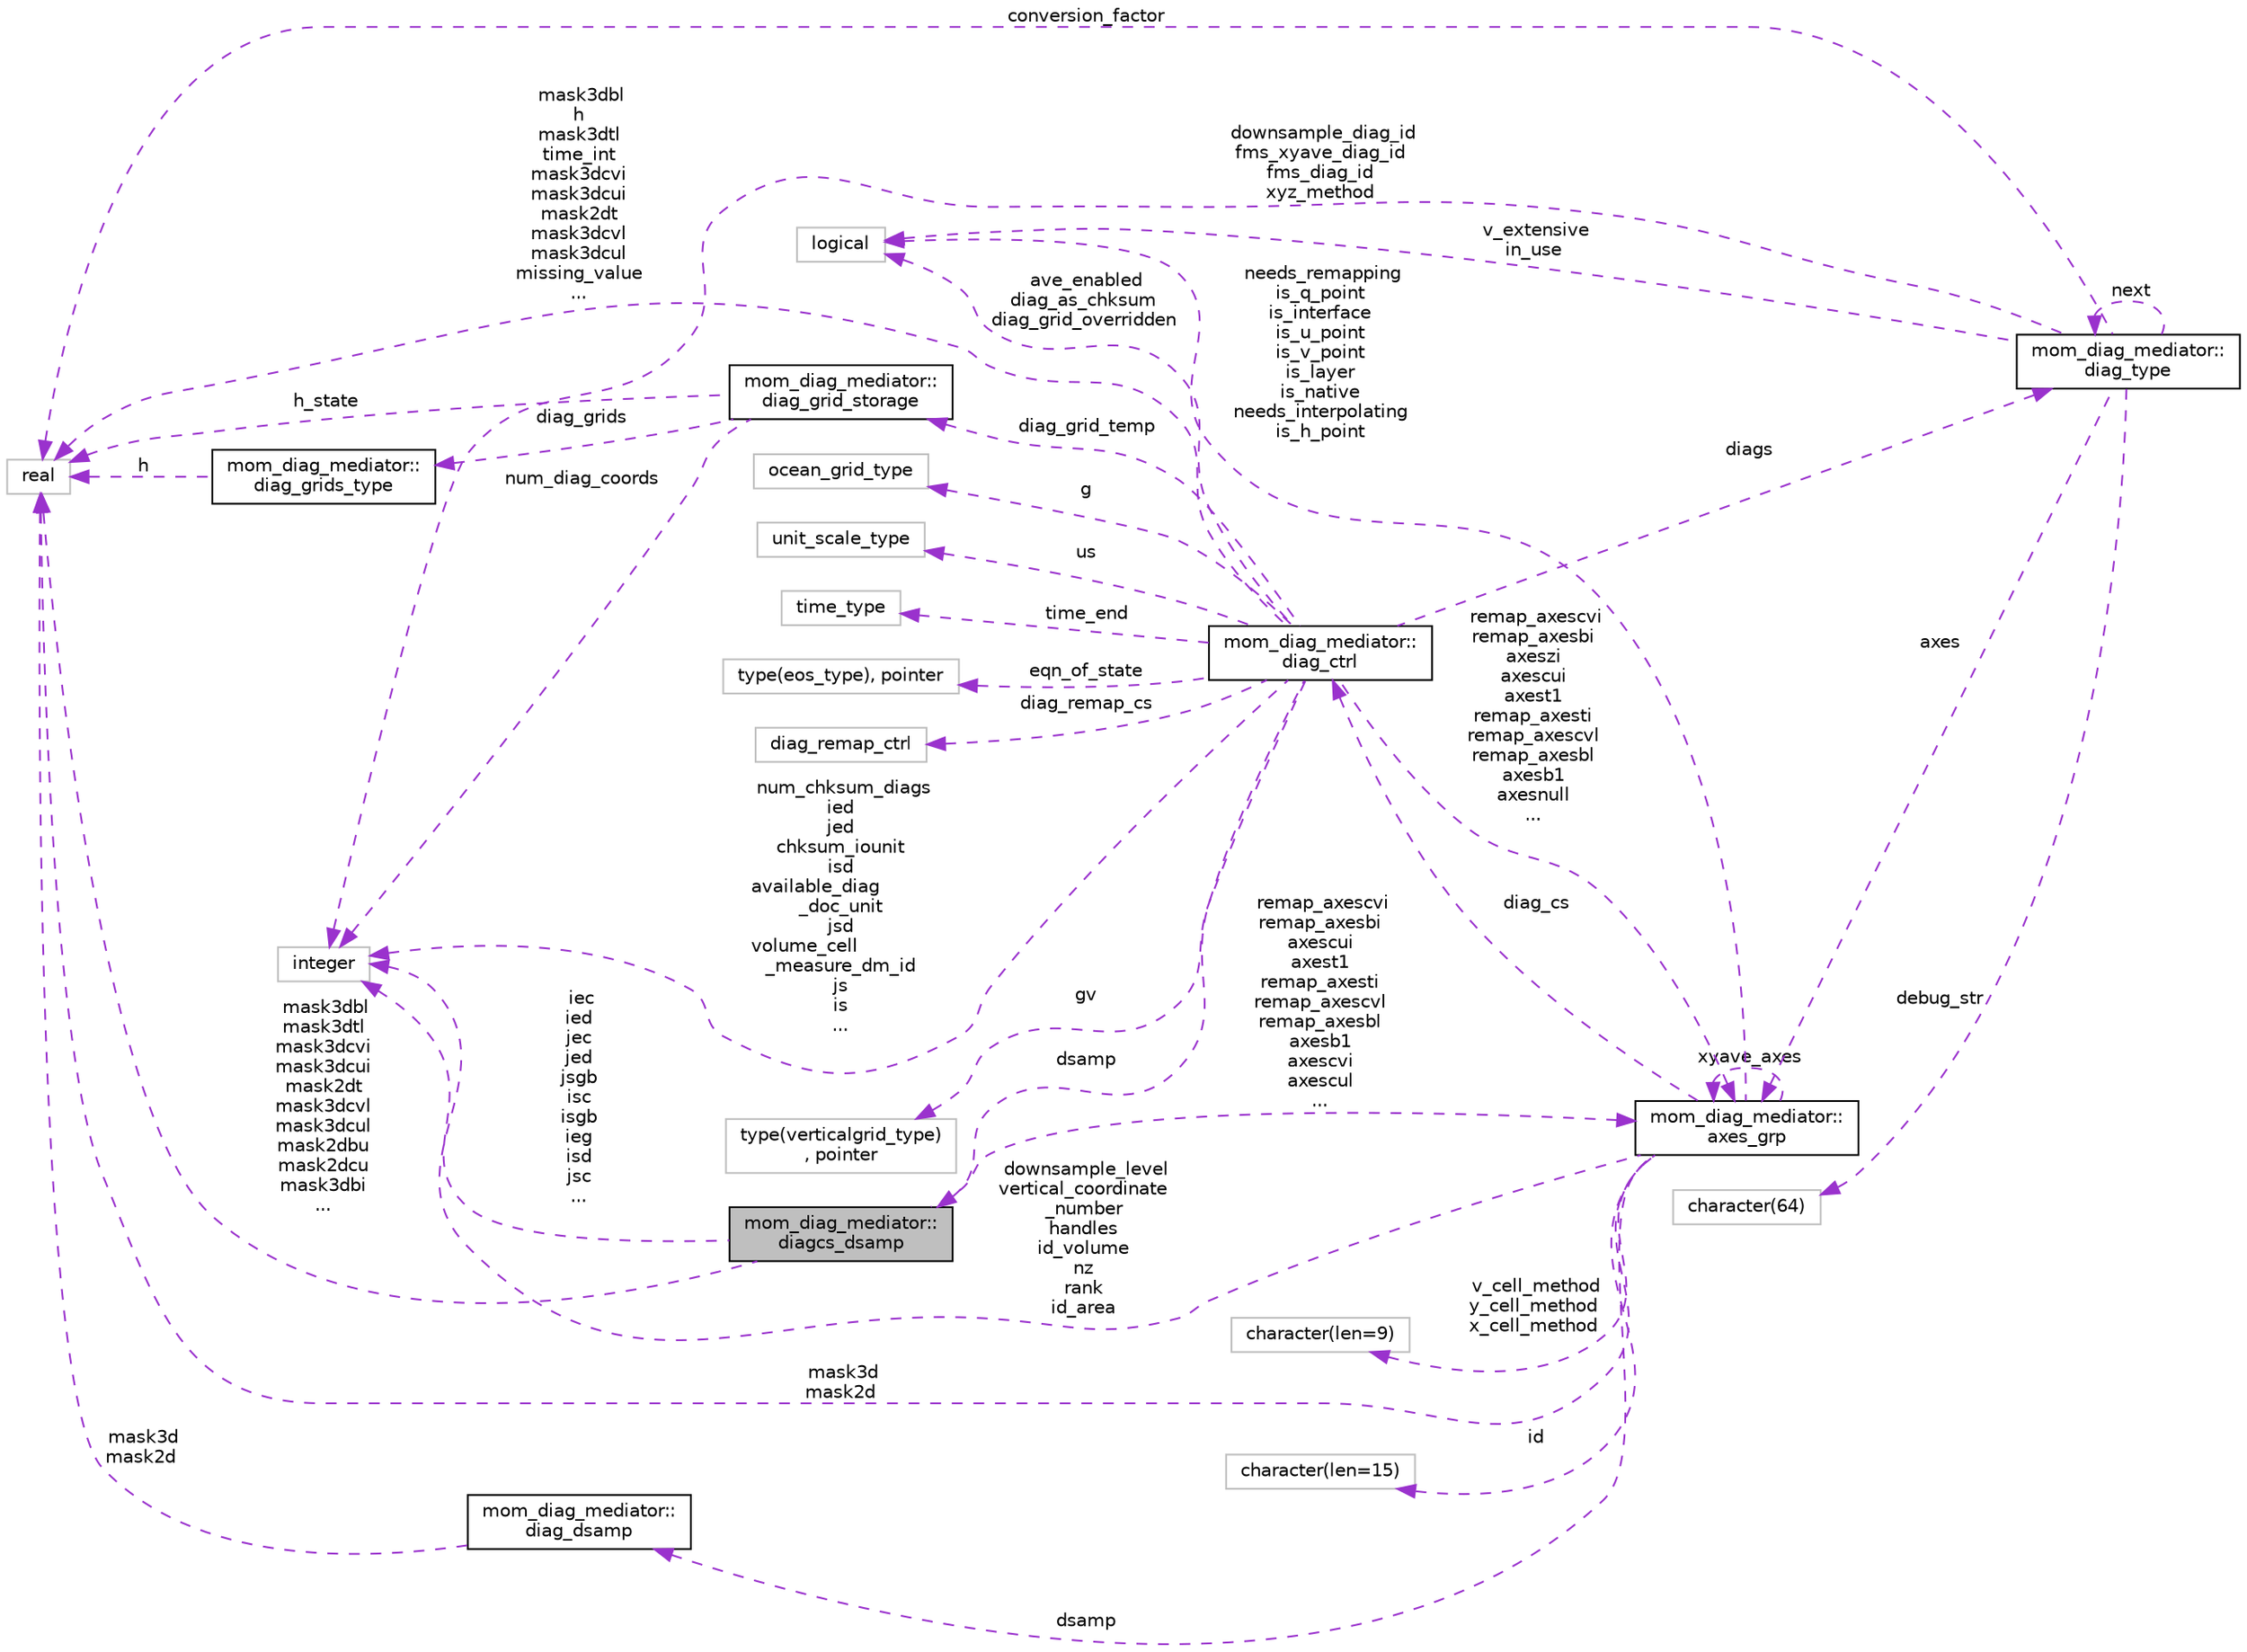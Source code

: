 digraph "mom_diag_mediator::diagcs_dsamp"
{
 // INTERACTIVE_SVG=YES
 // LATEX_PDF_SIZE
  edge [fontname="Helvetica",fontsize="10",labelfontname="Helvetica",labelfontsize="10"];
  node [fontname="Helvetica",fontsize="10",shape=record];
  rankdir="LR";
  Node1 [label="mom_diag_mediator::\ldiagcs_dsamp",height=0.2,width=0.4,color="black", fillcolor="grey75", style="filled", fontcolor="black",tooltip="Container for down sampling information."];
  Node2 -> Node1 [dir="back",color="darkorchid3",fontsize="10",style="dashed",label=" remap_axescvi\nremap_axesbi\naxescui\naxest1\nremap_axesti\nremap_axescvl\nremap_axesbl\naxesb1\naxescvi\naxescul\n..." ,fontname="Helvetica"];
  Node2 [label="mom_diag_mediator::\laxes_grp",height=0.2,width=0.4,color="black", fillcolor="white", style="filled",URL="$structmom__diag__mediator_1_1axes__grp.html",tooltip="A group of 1D axes that comprise a 1D/2D/3D mesh."];
  Node3 -> Node2 [dir="back",color="darkorchid3",fontsize="10",style="dashed",label=" needs_remapping\nis_q_point\nis_interface\nis_u_point\nis_v_point\nis_layer\nis_native\nneeds_interpolating\nis_h_point" ,fontname="Helvetica"];
  Node3 [label="logical",height=0.2,width=0.4,color="grey75", fillcolor="white", style="filled",tooltip=" "];
  Node4 -> Node2 [dir="back",color="darkorchid3",fontsize="10",style="dashed",label=" diag_cs" ,fontname="Helvetica"];
  Node4 [label="mom_diag_mediator::\ldiag_ctrl",height=0.2,width=0.4,color="black", fillcolor="white", style="filled",URL="$structmom__diag__mediator_1_1diag__ctrl.html",tooltip="The following data type a list of diagnostic fields an their variants, as well as variables that cont..."];
  Node3 -> Node4 [dir="back",color="darkorchid3",fontsize="10",style="dashed",label=" ave_enabled\ndiag_as_chksum\ndiag_grid_overridden" ,fontname="Helvetica"];
  Node5 -> Node4 [dir="back",color="darkorchid3",fontsize="10",style="dashed",label=" us" ,fontname="Helvetica"];
  Node5 [label="unit_scale_type",height=0.2,width=0.4,color="grey75", fillcolor="white", style="filled",tooltip=" "];
  Node6 -> Node4 [dir="back",color="darkorchid3",fontsize="10",style="dashed",label=" diag_grid_temp" ,fontname="Helvetica"];
  Node6 [label="mom_diag_mediator::\ldiag_grid_storage",height=0.2,width=0.4,color="black", fillcolor="white", style="filled",URL="$structmom__diag__mediator_1_1diag__grid__storage.html",tooltip="Stores all the remapping grids and the model's native space thicknesses."];
  Node7 -> Node6 [dir="back",color="darkorchid3",fontsize="10",style="dashed",label=" diag_grids" ,fontname="Helvetica"];
  Node7 [label="mom_diag_mediator::\ldiag_grids_type",height=0.2,width=0.4,color="black", fillcolor="white", style="filled",URL="$structmom__diag__mediator_1_1diag__grids__type.html",tooltip="Contains an array to store a diagnostic target grid."];
  Node8 -> Node7 [dir="back",color="darkorchid3",fontsize="10",style="dashed",label=" h" ,fontname="Helvetica"];
  Node8 [label="real",height=0.2,width=0.4,color="grey75", fillcolor="white", style="filled",tooltip=" "];
  Node8 -> Node6 [dir="back",color="darkorchid3",fontsize="10",style="dashed",label=" h_state" ,fontname="Helvetica"];
  Node9 -> Node6 [dir="back",color="darkorchid3",fontsize="10",style="dashed",label=" num_diag_coords" ,fontname="Helvetica"];
  Node9 [label="integer",height=0.2,width=0.4,color="grey75", fillcolor="white", style="filled",tooltip=" "];
  Node10 -> Node4 [dir="back",color="darkorchid3",fontsize="10",style="dashed",label=" diags" ,fontname="Helvetica"];
  Node10 [label="mom_diag_mediator::\ldiag_type",height=0.2,width=0.4,color="black", fillcolor="white", style="filled",URL="$structmom__diag__mediator_1_1diag__type.html",tooltip="This type is used to represent a diagnostic at the diag_mediator level."];
  Node3 -> Node10 [dir="back",color="darkorchid3",fontsize="10",style="dashed",label=" v_extensive\nin_use" ,fontname="Helvetica"];
  Node10 -> Node10 [dir="back",color="darkorchid3",fontsize="10",style="dashed",label=" next" ,fontname="Helvetica"];
  Node11 -> Node10 [dir="back",color="darkorchid3",fontsize="10",style="dashed",label=" debug_str" ,fontname="Helvetica"];
  Node11 [label="character(64)",height=0.2,width=0.4,color="grey75", fillcolor="white", style="filled",tooltip=" "];
  Node2 -> Node10 [dir="back",color="darkorchid3",fontsize="10",style="dashed",label=" axes" ,fontname="Helvetica"];
  Node8 -> Node10 [dir="back",color="darkorchid3",fontsize="10",style="dashed",label=" conversion_factor" ,fontname="Helvetica"];
  Node9 -> Node10 [dir="back",color="darkorchid3",fontsize="10",style="dashed",label=" downsample_diag_id\nfms_xyave_diag_id\nfms_diag_id\nxyz_method" ,fontname="Helvetica"];
  Node12 -> Node4 [dir="back",color="darkorchid3",fontsize="10",style="dashed",label=" time_end" ,fontname="Helvetica"];
  Node12 [label="time_type",height=0.2,width=0.4,color="grey75", fillcolor="white", style="filled",tooltip=" "];
  Node13 -> Node4 [dir="back",color="darkorchid3",fontsize="10",style="dashed",label=" eqn_of_state" ,fontname="Helvetica"];
  Node13 [label="type(eos_type), pointer",height=0.2,width=0.4,color="grey75", fillcolor="white", style="filled",tooltip=" "];
  Node14 -> Node4 [dir="back",color="darkorchid3",fontsize="10",style="dashed",label=" diag_remap_cs" ,fontname="Helvetica"];
  Node14 [label="diag_remap_ctrl",height=0.2,width=0.4,color="grey75", fillcolor="white", style="filled",tooltip=" "];
  Node1 -> Node4 [dir="back",color="darkorchid3",fontsize="10",style="dashed",label=" dsamp" ,fontname="Helvetica"];
  Node2 -> Node4 [dir="back",color="darkorchid3",fontsize="10",style="dashed",label=" remap_axescvi\nremap_axesbi\naxeszi\naxescui\naxest1\nremap_axesti\nremap_axescvl\nremap_axesbl\naxesb1\naxesnull\n..." ,fontname="Helvetica"];
  Node15 -> Node4 [dir="back",color="darkorchid3",fontsize="10",style="dashed",label=" gv" ,fontname="Helvetica"];
  Node15 [label="type(verticalgrid_type)\l, pointer",height=0.2,width=0.4,color="grey75", fillcolor="white", style="filled",tooltip=" "];
  Node16 -> Node4 [dir="back",color="darkorchid3",fontsize="10",style="dashed",label=" g" ,fontname="Helvetica"];
  Node16 [label="ocean_grid_type",height=0.2,width=0.4,color="grey75", fillcolor="white", style="filled",tooltip=" "];
  Node8 -> Node4 [dir="back",color="darkorchid3",fontsize="10",style="dashed",label=" mask3dbl\nh\nmask3dtl\ntime_int\nmask3dcvi\nmask3dcui\nmask2dt\nmask3dcvl\nmask3dcul\nmissing_value\n..." ,fontname="Helvetica"];
  Node9 -> Node4 [dir="back",color="darkorchid3",fontsize="10",style="dashed",label=" num_chksum_diags\nied\njed\nchksum_iounit\nisd\navailable_diag\l_doc_unit\njsd\nvolume_cell\l_measure_dm_id\njs\nis\n..." ,fontname="Helvetica"];
  Node17 -> Node2 [dir="back",color="darkorchid3",fontsize="10",style="dashed",label=" v_cell_method\ny_cell_method\nx_cell_method" ,fontname="Helvetica"];
  Node17 [label="character(len=9)",height=0.2,width=0.4,color="grey75", fillcolor="white", style="filled",tooltip=" "];
  Node2 -> Node2 [dir="back",color="darkorchid3",fontsize="10",style="dashed",label=" xyave_axes" ,fontname="Helvetica"];
  Node8 -> Node2 [dir="back",color="darkorchid3",fontsize="10",style="dashed",label=" mask3d\nmask2d" ,fontname="Helvetica"];
  Node9 -> Node2 [dir="back",color="darkorchid3",fontsize="10",style="dashed",label=" downsample_level\nvertical_coordinate\l_number\nhandles\nid_volume\nnz\nrank\nid_area" ,fontname="Helvetica"];
  Node18 -> Node2 [dir="back",color="darkorchid3",fontsize="10",style="dashed",label=" id" ,fontname="Helvetica"];
  Node18 [label="character(len=15)",height=0.2,width=0.4,color="grey75", fillcolor="white", style="filled",tooltip=" "];
  Node19 -> Node2 [dir="back",color="darkorchid3",fontsize="10",style="dashed",label=" dsamp" ,fontname="Helvetica"];
  Node19 [label="mom_diag_mediator::\ldiag_dsamp",height=0.2,width=0.4,color="black", fillcolor="white", style="filled",URL="$structmom__diag__mediator_1_1diag__dsamp.html",tooltip="Contained for down sampled masks."];
  Node8 -> Node19 [dir="back",color="darkorchid3",fontsize="10",style="dashed",label=" mask3d\nmask2d" ,fontname="Helvetica"];
  Node8 -> Node1 [dir="back",color="darkorchid3",fontsize="10",style="dashed",label=" mask3dbl\nmask3dtl\nmask3dcvi\nmask3dcui\nmask2dt\nmask3dcvl\nmask3dcul\nmask2dbu\nmask2dcu\nmask3dbi\n..." ,fontname="Helvetica"];
  Node9 -> Node1 [dir="back",color="darkorchid3",fontsize="10",style="dashed",label=" iec\nied\njec\njed\njsgb\nisc\nisgb\nieg\nisd\njsc\n..." ,fontname="Helvetica"];
}
